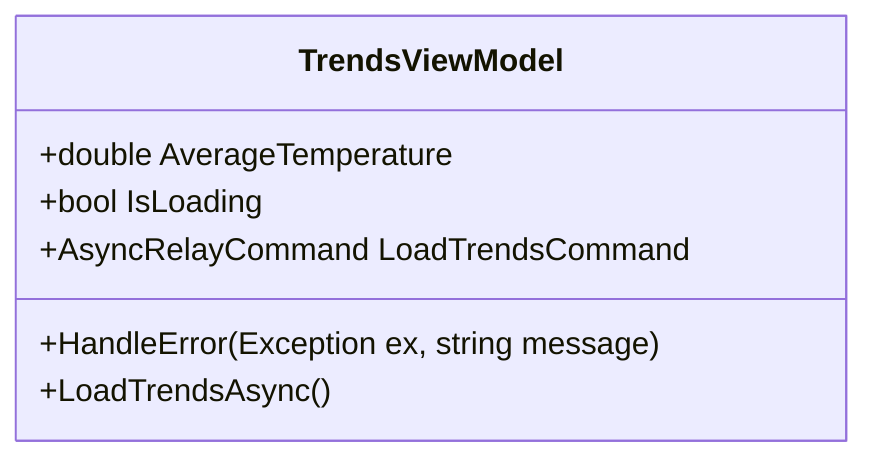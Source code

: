 classDiagram
    class TrendsViewModel {
        +double AverageTemperature
        +bool IsLoading
        +AsyncRelayCommand LoadTrendsCommand
        +HandleError(Exception ex, string message)
        +LoadTrendsAsync()
    }